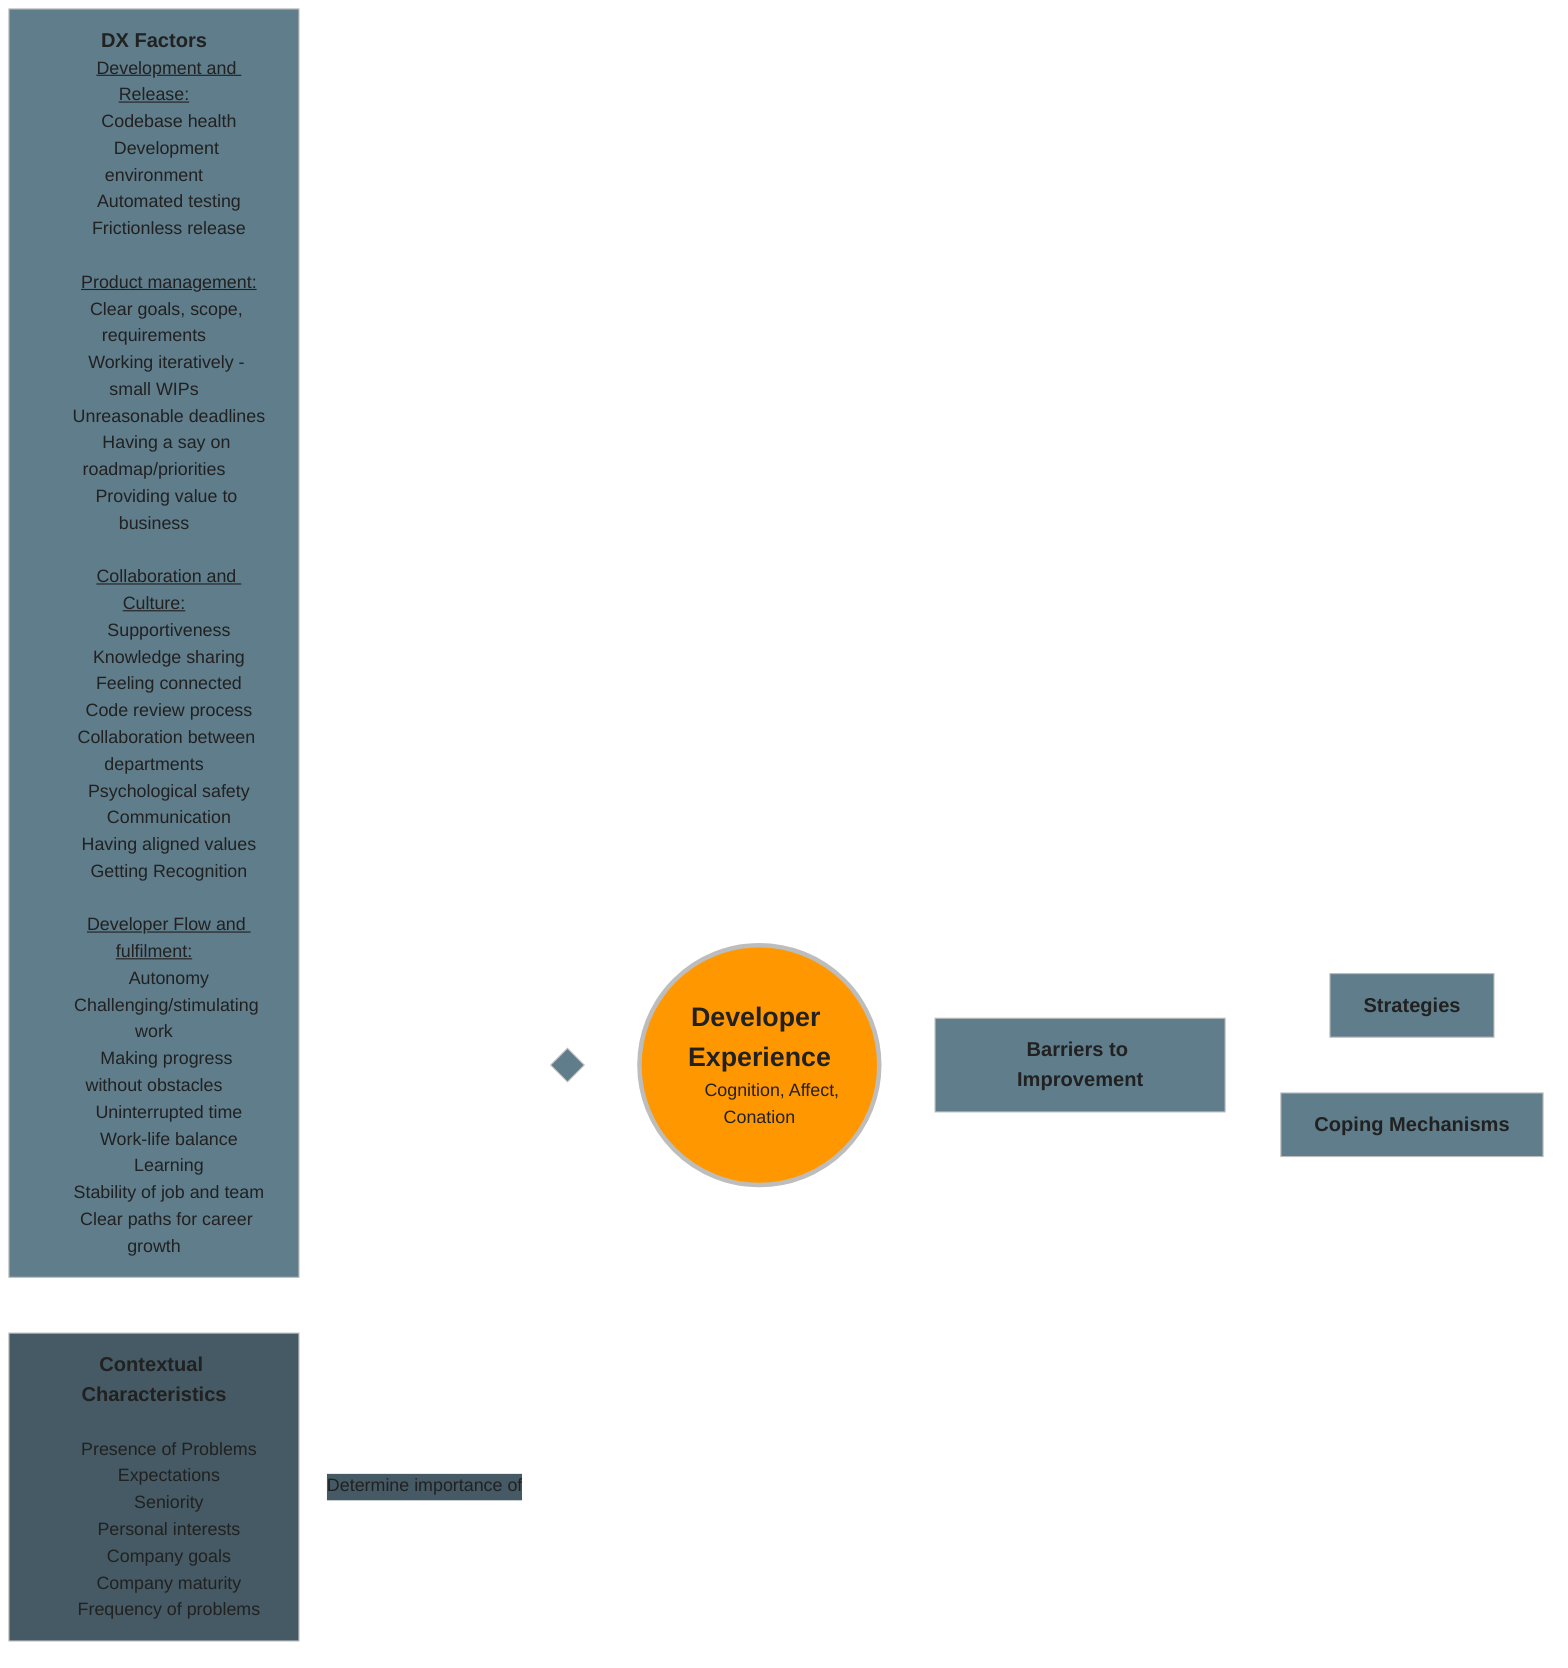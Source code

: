 %%{
  init: {
    'theme': 'base',
    'themeVariables': {
      'primaryColor': '#607D8B',
      'primaryTextColor': '#212121',
      'primaryBorderColor': '#BDBDBD',
      'lineColor': '#FFFFFF',
      'secondaryColor': '#455A64',
      'tertiaryColor': '#CFD8DC'
    }
  }
}%%

  graph LR;
      DxFactors[<font size=4><b>DX Factors</b></font>
      <u>Development and Release:</u>
      Codebase health
      Development environment
      Automated testing
      Frictionless release

      <u>Product management:</u>
      Clear goals, scope, requirements
      Working iteratively - small WIPs
      Unreasonable deadlines
      Having a say on roadmap/priorities
      Providing value to business

      <u>Collaboration and Culture:</u>
      Supportiveness
      Knowledge sharing
      Feeling connected
      Code review process
      Collaboration between departments
      Psychological safety
      Communication
      Having aligned values
      Getting Recognition

      <u>Developer Flow and fulfilment:</u>
      Autonomy
      Challenging/stimulating work
      Making progress without obstacles
      Uninterrupted time
      Work-life balance
      Learning
      Stability of job and team
      Clear paths for career growth
]
      
      Contextual[<font size=4><b>Contextual Characteristics</b></font>
      
      Presence of Problems
      Expectations
      Seniority
      Personal interests
      Company goals
      Company maturity
      Frequency of problems]
      
      DX((<font size=5><b>Developer Experience</b></font>
      Cognition, Affect, Conation))
      
      Barriers[<font size=4><b>Barriers to Improvement</b></font>]
      
      Strategies[<font size=4><b>Strategies</b></font>]
      
      Coping[<font size=4><b>Coping Mechanisms</b></font>]
      
      Importance{" "}
      
      DxFactors --> Importance --> DX

      Contextual -->|Determine importance of| Importance

      DX --> Barriers
      
      Barriers --> Strategies & Coping


    classDef accent fill:#FF9800,stroke-width:4px;
    class DX accent
    
    classDef darkPrimary fill:#455A64;
    class Contextual darkPrimary
